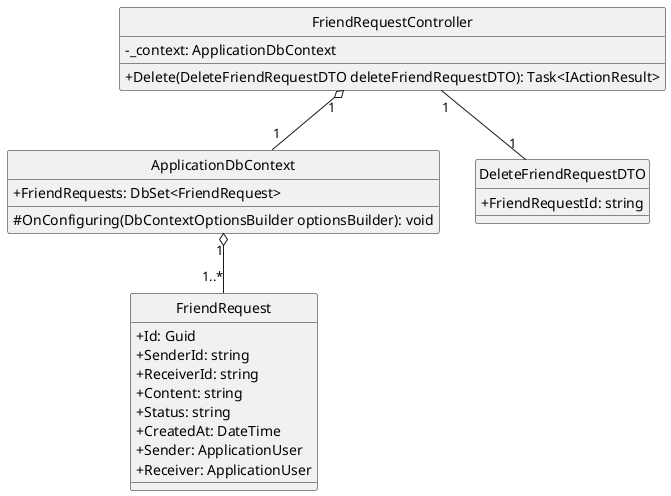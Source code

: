 @startuml deleteFriendRequest
hide circle
skinparam classAttributeIconSize 0
class FriendRequestController {
    - _context: ApplicationDbContext
    + Delete(DeleteFriendRequestDTO deleteFriendRequestDTO): Task<IActionResult>
}

class ApplicationDbContext {
    + FriendRequests: DbSet<FriendRequest> 
    # OnConfiguring(DbContextOptionsBuilder optionsBuilder): void
}


class DeleteFriendRequestDTO {
    + FriendRequestId: string
}

class FriendRequest {
    + Id: Guid
    + SenderId: string 
    + ReceiverId: string 
    + Content: string 
    + Status: string 
    + CreatedAt: DateTime
    + Sender: ApplicationUser 
    + Receiver: ApplicationUser 
}

FriendRequestController "1" o-- "1" ApplicationDbContext
FriendRequestController "1" -- "1" DeleteFriendRequestDTO
ApplicationDbContext "1" o-- "1..*" FriendRequest
@enduml